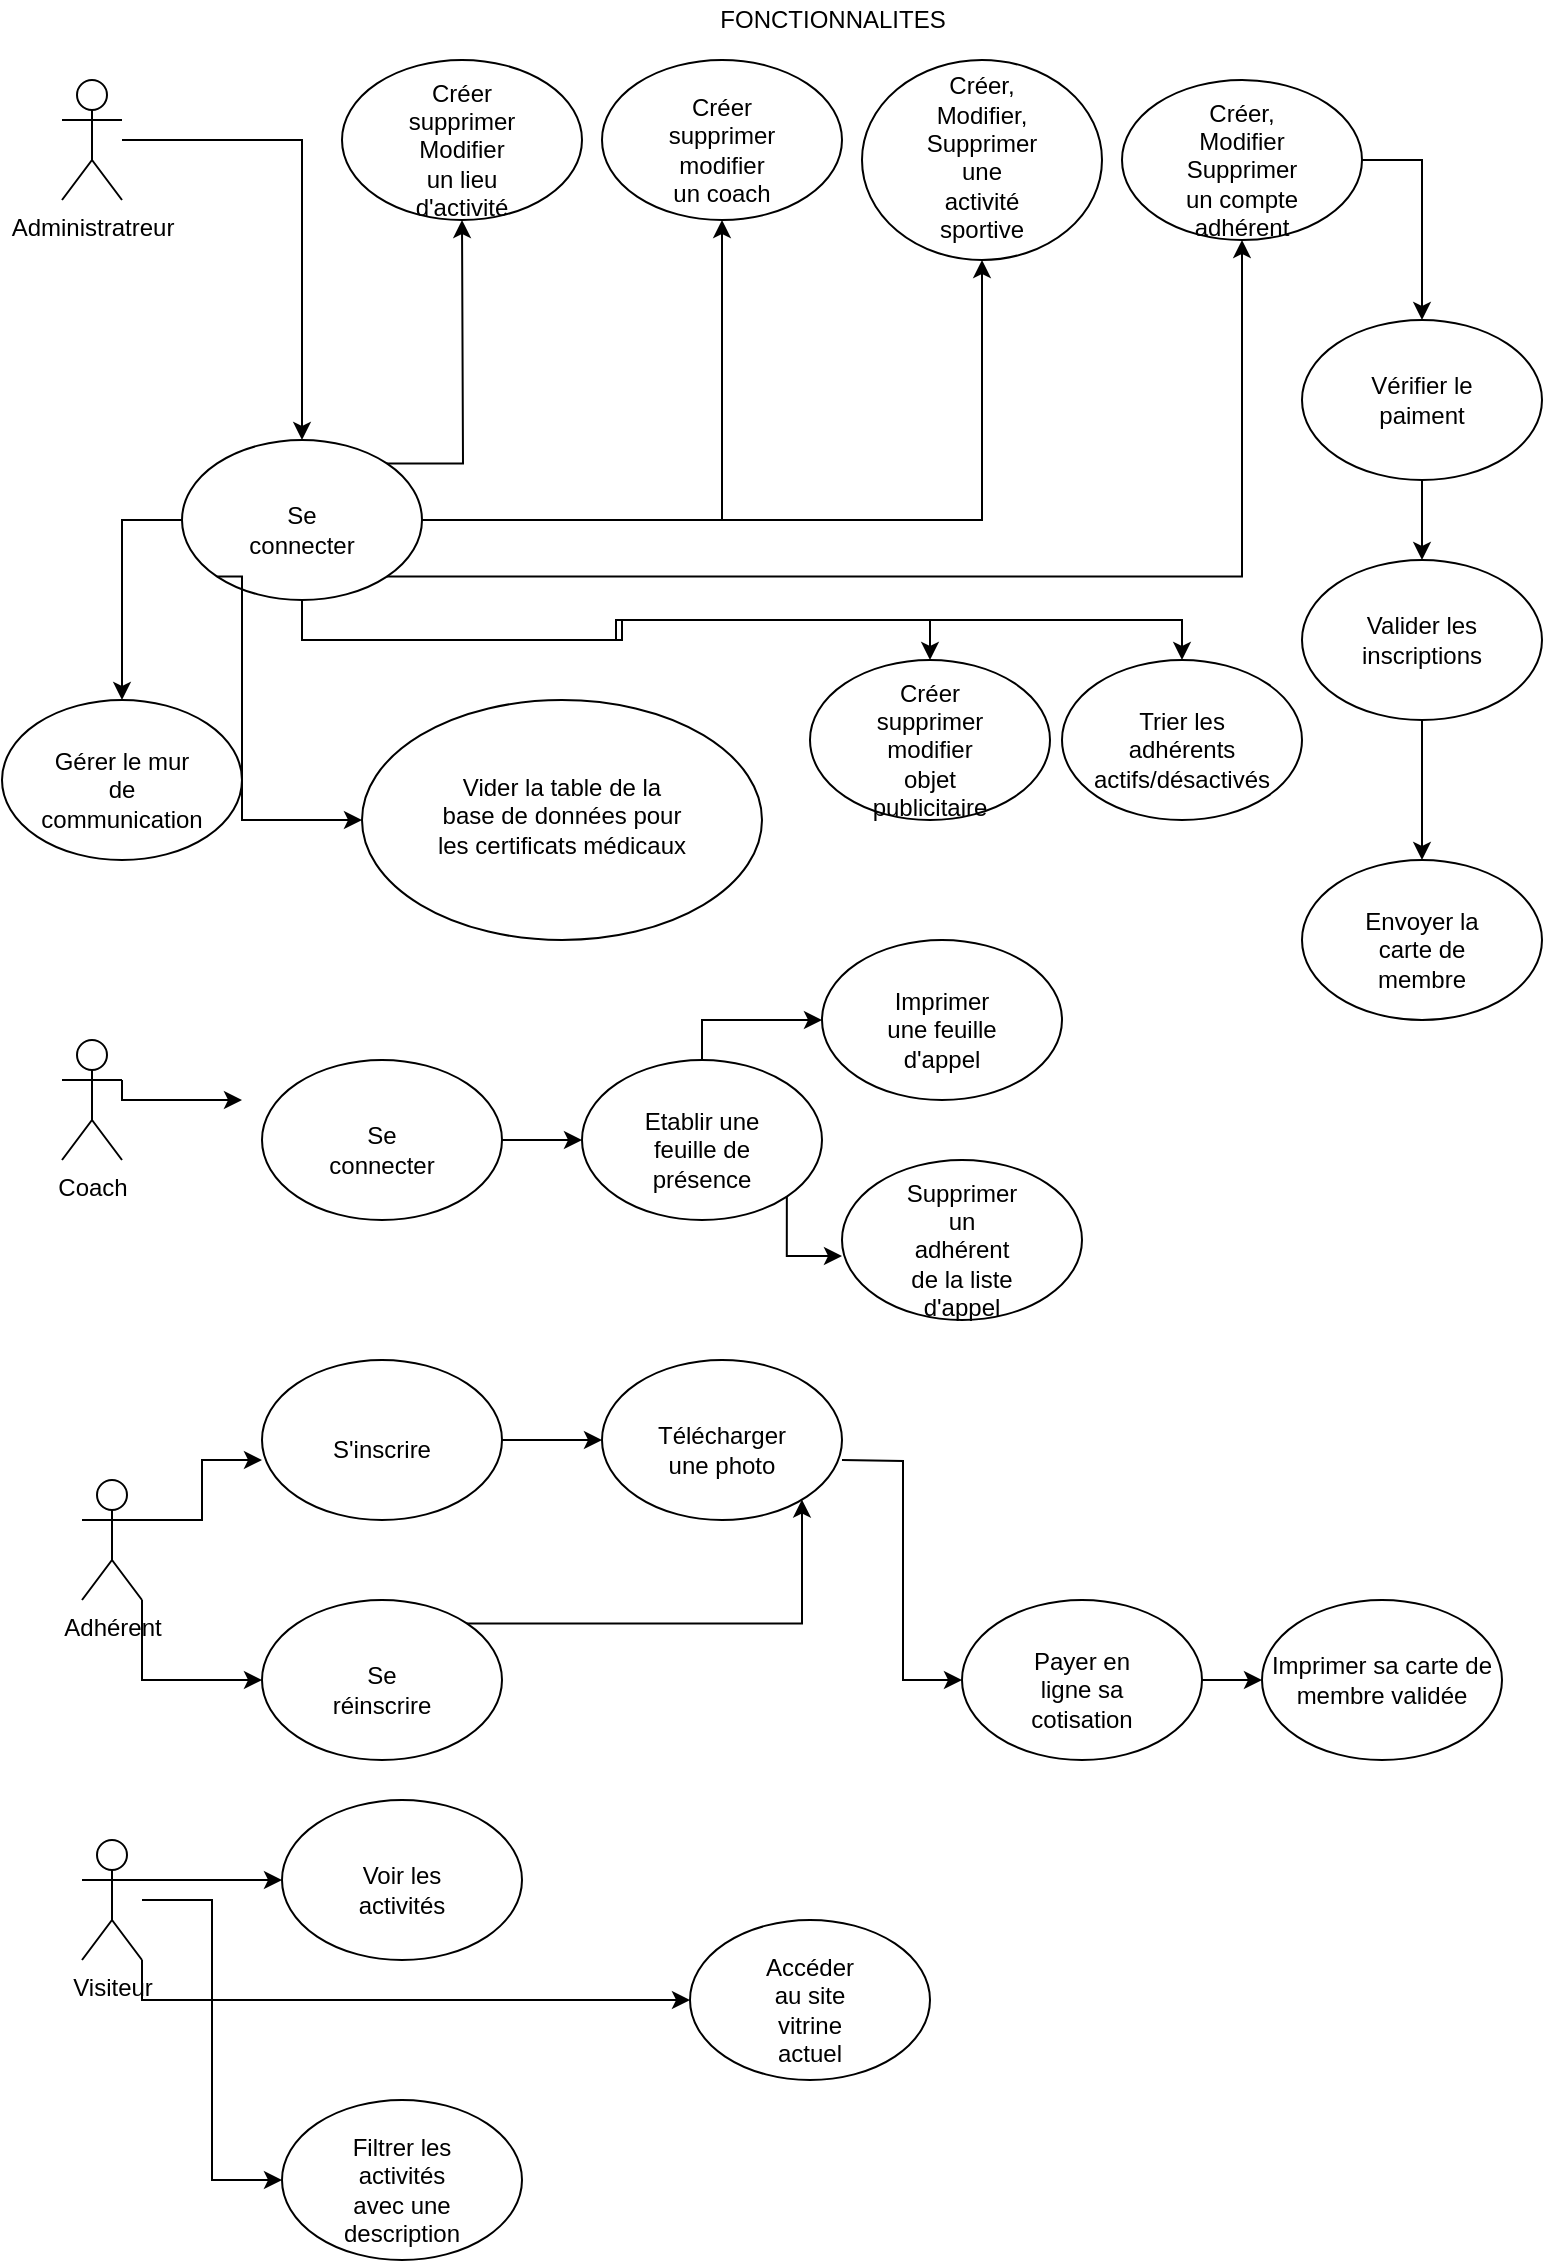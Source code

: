 <mxfile version="20.2.7" type="github">
  <diagram id="qK3ndJ8vobAHwSTOdm2D" name="Page-1">
    <mxGraphModel dx="796" dy="481" grid="1" gridSize="10" guides="1" tooltips="1" connect="1" arrows="1" fold="1" page="1" pageScale="1" pageWidth="827" pageHeight="1169" math="0" shadow="0">
      <root>
        <mxCell id="0" />
        <mxCell id="1" parent="0" />
        <mxCell id="0PWhPM4OeQrNOZr9RrbP-1" style="edgeStyle=orthogonalEdgeStyle;rounded=0;orthogonalLoop=1;jettySize=auto;html=1;" parent="1" source="gu2cB1POXuugDk-acsue-1" target="gu2cB1POXuugDk-acsue-23" edge="1">
          <mxGeometry relative="1" as="geometry" />
        </mxCell>
        <mxCell id="gu2cB1POXuugDk-acsue-1" value="Administratreur" style="shape=umlActor;verticalLabelPosition=bottom;verticalAlign=top;html=1;outlineConnect=0;" parent="1" vertex="1">
          <mxGeometry x="40" y="50" width="30" height="60" as="geometry" />
        </mxCell>
        <mxCell id="0PWhPM4OeQrNOZr9RrbP-6" style="edgeStyle=orthogonalEdgeStyle;rounded=0;orthogonalLoop=1;jettySize=auto;html=1;exitX=1;exitY=0.333;exitDx=0;exitDy=0;exitPerimeter=0;entryX=0;entryY=0.625;entryDx=0;entryDy=0;entryPerimeter=0;" parent="1" source="gu2cB1POXuugDk-acsue-4" target="gu2cB1POXuugDk-acsue-47" edge="1">
          <mxGeometry relative="1" as="geometry" />
        </mxCell>
        <mxCell id="0PWhPM4OeQrNOZr9RrbP-7" style="edgeStyle=orthogonalEdgeStyle;rounded=0;orthogonalLoop=1;jettySize=auto;html=1;exitX=1;exitY=1;exitDx=0;exitDy=0;exitPerimeter=0;" parent="1" source="gu2cB1POXuugDk-acsue-4" target="gu2cB1POXuugDk-acsue-41" edge="1">
          <mxGeometry relative="1" as="geometry" />
        </mxCell>
        <mxCell id="gu2cB1POXuugDk-acsue-4" value="Adhérent" style="shape=umlActor;verticalLabelPosition=bottom;verticalAlign=top;html=1;outlineConnect=0;" parent="1" vertex="1">
          <mxGeometry x="50" y="750" width="30" height="60" as="geometry" />
        </mxCell>
        <mxCell id="0PWhPM4OeQrNOZr9RrbP-9" style="edgeStyle=orthogonalEdgeStyle;rounded=0;orthogonalLoop=1;jettySize=auto;html=1;exitX=1;exitY=0.333;exitDx=0;exitDy=0;exitPerimeter=0;entryX=0;entryY=0.5;entryDx=0;entryDy=0;" parent="1" source="gu2cB1POXuugDk-acsue-5" target="gu2cB1POXuugDk-acsue-80" edge="1">
          <mxGeometry relative="1" as="geometry" />
        </mxCell>
        <mxCell id="0PWhPM4OeQrNOZr9RrbP-10" style="edgeStyle=orthogonalEdgeStyle;rounded=0;orthogonalLoop=1;jettySize=auto;html=1;exitX=1;exitY=1;exitDx=0;exitDy=0;exitPerimeter=0;" parent="1" source="gu2cB1POXuugDk-acsue-5" target="gu2cB1POXuugDk-acsue-83" edge="1">
          <mxGeometry relative="1" as="geometry" />
        </mxCell>
        <mxCell id="Yv7UiC_x-SnV9In6rRM3-21" style="edgeStyle=orthogonalEdgeStyle;rounded=0;orthogonalLoop=1;jettySize=auto;html=1;entryX=0;entryY=0.5;entryDx=0;entryDy=0;" edge="1" parent="1" source="gu2cB1POXuugDk-acsue-5" target="Yv7UiC_x-SnV9In6rRM3-18">
          <mxGeometry relative="1" as="geometry" />
        </mxCell>
        <mxCell id="gu2cB1POXuugDk-acsue-5" value="Visiteur" style="shape=umlActor;verticalLabelPosition=bottom;verticalAlign=top;html=1;outlineConnect=0;" parent="1" vertex="1">
          <mxGeometry x="50" y="930" width="30" height="60" as="geometry" />
        </mxCell>
        <mxCell id="0PWhPM4OeQrNOZr9RrbP-16" style="edgeStyle=orthogonalEdgeStyle;rounded=0;orthogonalLoop=1;jettySize=auto;html=1;exitX=1;exitY=0.333;exitDx=0;exitDy=0;exitPerimeter=0;" parent="1" source="gu2cB1POXuugDk-acsue-15" edge="1">
          <mxGeometry relative="1" as="geometry">
            <mxPoint x="130" y="560" as="targetPoint" />
            <Array as="points">
              <mxPoint x="70" y="560" />
            </Array>
          </mxGeometry>
        </mxCell>
        <mxCell id="gu2cB1POXuugDk-acsue-15" value="Coach" style="shape=umlActor;verticalLabelPosition=bottom;verticalAlign=top;html=1;outlineConnect=0;" parent="1" vertex="1">
          <mxGeometry x="40" y="530" width="30" height="60" as="geometry" />
        </mxCell>
        <mxCell id="gu2cB1POXuugDk-acsue-29" value="" style="group" parent="1" vertex="1" connectable="0">
          <mxGeometry x="100" y="230" width="120" height="80" as="geometry" />
        </mxCell>
        <mxCell id="gu2cB1POXuugDk-acsue-23" value="" style="ellipse;whiteSpace=wrap;html=1;" parent="gu2cB1POXuugDk-acsue-29" vertex="1">
          <mxGeometry width="120" height="80" as="geometry" />
        </mxCell>
        <mxCell id="gu2cB1POXuugDk-acsue-24" value="Se connecter" style="text;html=1;strokeColor=none;fillColor=none;align=center;verticalAlign=middle;whiteSpace=wrap;rounded=0;" parent="gu2cB1POXuugDk-acsue-29" vertex="1">
          <mxGeometry x="30" y="30" width="60" height="30" as="geometry" />
        </mxCell>
        <mxCell id="gu2cB1POXuugDk-acsue-37" value="" style="group" parent="1" vertex="1" connectable="0">
          <mxGeometry x="440" y="40" width="120" height="100" as="geometry" />
        </mxCell>
        <mxCell id="gu2cB1POXuugDk-acsue-38" value="" style="ellipse;whiteSpace=wrap;html=1;" parent="gu2cB1POXuugDk-acsue-37" vertex="1">
          <mxGeometry width="120" height="100" as="geometry" />
        </mxCell>
        <mxCell id="gu2cB1POXuugDk-acsue-39" value="&lt;div&gt;Créer, Modifier, Supprimer une activité sportive&lt;/div&gt;&lt;div&gt;&lt;br&gt;&lt;/div&gt;" style="text;html=1;strokeColor=none;fillColor=none;align=center;verticalAlign=middle;whiteSpace=wrap;rounded=0;" parent="gu2cB1POXuugDk-acsue-37" vertex="1">
          <mxGeometry x="30" y="37.5" width="60" height="37.5" as="geometry" />
        </mxCell>
        <mxCell id="gu2cB1POXuugDk-acsue-40" value="" style="group" parent="1" vertex="1" connectable="0">
          <mxGeometry x="140" y="810" width="120" height="80" as="geometry" />
        </mxCell>
        <mxCell id="gu2cB1POXuugDk-acsue-41" value="" style="ellipse;whiteSpace=wrap;html=1;" parent="gu2cB1POXuugDk-acsue-40" vertex="1">
          <mxGeometry width="120" height="80" as="geometry" />
        </mxCell>
        <mxCell id="gu2cB1POXuugDk-acsue-42" value="&lt;div&gt;Se réinscrire&lt;/div&gt;" style="text;html=1;strokeColor=none;fillColor=none;align=center;verticalAlign=middle;whiteSpace=wrap;rounded=0;" parent="gu2cB1POXuugDk-acsue-40" vertex="1">
          <mxGeometry x="30" y="30" width="60" height="30" as="geometry" />
        </mxCell>
        <mxCell id="gu2cB1POXuugDk-acsue-43" value="" style="group" parent="1" vertex="1" connectable="0">
          <mxGeometry x="300" y="540" width="120" height="80" as="geometry" />
        </mxCell>
        <mxCell id="gu2cB1POXuugDk-acsue-44" value="" style="ellipse;whiteSpace=wrap;html=1;" parent="gu2cB1POXuugDk-acsue-43" vertex="1">
          <mxGeometry width="120" height="80" as="geometry" />
        </mxCell>
        <mxCell id="gu2cB1POXuugDk-acsue-45" value="Etablir une feuille de présence " style="text;html=1;strokeColor=none;fillColor=none;align=center;verticalAlign=middle;whiteSpace=wrap;rounded=0;" parent="gu2cB1POXuugDk-acsue-43" vertex="1">
          <mxGeometry x="30" y="30" width="60" height="30" as="geometry" />
        </mxCell>
        <mxCell id="gu2cB1POXuugDk-acsue-46" value="" style="group" parent="1" vertex="1" connectable="0">
          <mxGeometry x="140" y="690" width="120" height="80" as="geometry" />
        </mxCell>
        <mxCell id="gu2cB1POXuugDk-acsue-47" value="" style="ellipse;whiteSpace=wrap;html=1;" parent="gu2cB1POXuugDk-acsue-46" vertex="1">
          <mxGeometry width="120" height="80" as="geometry" />
        </mxCell>
        <mxCell id="gu2cB1POXuugDk-acsue-48" value="S&#39;inscrire" style="text;html=1;strokeColor=none;fillColor=none;align=center;verticalAlign=middle;whiteSpace=wrap;rounded=0;" parent="gu2cB1POXuugDk-acsue-46" vertex="1">
          <mxGeometry x="30" y="30" width="60" height="30" as="geometry" />
        </mxCell>
        <mxCell id="gu2cB1POXuugDk-acsue-52" value="" style="group" parent="1" vertex="1" connectable="0">
          <mxGeometry x="570" y="50" width="120" height="80" as="geometry" />
        </mxCell>
        <mxCell id="gu2cB1POXuugDk-acsue-53" value="" style="ellipse;whiteSpace=wrap;html=1;" parent="gu2cB1POXuugDk-acsue-52" vertex="1">
          <mxGeometry width="120" height="80" as="geometry" />
        </mxCell>
        <mxCell id="gu2cB1POXuugDk-acsue-54" value="Créer, Modifier Supprimer un compte adhérent" style="text;html=1;strokeColor=none;fillColor=none;align=center;verticalAlign=middle;whiteSpace=wrap;rounded=0;" parent="gu2cB1POXuugDk-acsue-52" vertex="1">
          <mxGeometry x="30" y="30" width="60" height="30" as="geometry" />
        </mxCell>
        <mxCell id="gu2cB1POXuugDk-acsue-58" value="" style="group" parent="1" vertex="1" connectable="0">
          <mxGeometry x="490" y="810" width="120" height="80" as="geometry" />
        </mxCell>
        <mxCell id="gu2cB1POXuugDk-acsue-59" value="" style="ellipse;whiteSpace=wrap;html=1;" parent="gu2cB1POXuugDk-acsue-58" vertex="1">
          <mxGeometry width="120" height="80" as="geometry" />
        </mxCell>
        <mxCell id="gu2cB1POXuugDk-acsue-60" value="&lt;div&gt;Payer en ligne sa cotisation&lt;/div&gt;" style="text;html=1;strokeColor=none;fillColor=none;align=center;verticalAlign=middle;whiteSpace=wrap;rounded=0;" parent="gu2cB1POXuugDk-acsue-58" vertex="1">
          <mxGeometry x="30" y="30" width="60" height="30" as="geometry" />
        </mxCell>
        <mxCell id="gu2cB1POXuugDk-acsue-61" value="" style="group" parent="1" vertex="1" connectable="0">
          <mxGeometry x="310" y="690" width="120" height="80" as="geometry" />
        </mxCell>
        <mxCell id="gu2cB1POXuugDk-acsue-62" value="" style="ellipse;whiteSpace=wrap;html=1;" parent="gu2cB1POXuugDk-acsue-61" vertex="1">
          <mxGeometry width="120" height="80" as="geometry" />
        </mxCell>
        <mxCell id="gu2cB1POXuugDk-acsue-63" value="Télécharger une photo" style="text;html=1;strokeColor=none;fillColor=none;align=center;verticalAlign=middle;whiteSpace=wrap;rounded=0;" parent="gu2cB1POXuugDk-acsue-61" vertex="1">
          <mxGeometry x="30" y="30" width="60" height="30" as="geometry" />
        </mxCell>
        <mxCell id="gu2cB1POXuugDk-acsue-64" value="" style="group" parent="1" vertex="1" connectable="0">
          <mxGeometry x="660" y="440" width="120" height="80" as="geometry" />
        </mxCell>
        <mxCell id="gu2cB1POXuugDk-acsue-65" value="" style="ellipse;whiteSpace=wrap;html=1;" parent="gu2cB1POXuugDk-acsue-64" vertex="1">
          <mxGeometry width="120" height="80" as="geometry" />
        </mxCell>
        <mxCell id="gu2cB1POXuugDk-acsue-66" value="Envoyer la carte de membre" style="text;html=1;strokeColor=none;fillColor=none;align=center;verticalAlign=middle;whiteSpace=wrap;rounded=0;" parent="gu2cB1POXuugDk-acsue-64" vertex="1">
          <mxGeometry x="30" y="30" width="60" height="30" as="geometry" />
        </mxCell>
        <mxCell id="gu2cB1POXuugDk-acsue-67" value="" style="group" parent="1" vertex="1" connectable="0">
          <mxGeometry x="310" y="40" width="120" height="80" as="geometry" />
        </mxCell>
        <mxCell id="gu2cB1POXuugDk-acsue-68" value="" style="ellipse;whiteSpace=wrap;html=1;" parent="gu2cB1POXuugDk-acsue-67" vertex="1">
          <mxGeometry width="120" height="80" as="geometry" />
        </mxCell>
        <mxCell id="gu2cB1POXuugDk-acsue-69" value="Créer supprimer modifier un coach" style="text;html=1;strokeColor=none;fillColor=none;align=center;verticalAlign=middle;whiteSpace=wrap;rounded=0;" parent="gu2cB1POXuugDk-acsue-67" vertex="1">
          <mxGeometry x="30" y="30" width="60" height="30" as="geometry" />
        </mxCell>
        <mxCell id="gu2cB1POXuugDk-acsue-75" value="" style="group" parent="1" vertex="1" connectable="0">
          <mxGeometry x="660" y="290" width="120" height="80" as="geometry" />
        </mxCell>
        <mxCell id="gu2cB1POXuugDk-acsue-74" value="" style="ellipse;whiteSpace=wrap;html=1;" parent="gu2cB1POXuugDk-acsue-75" vertex="1">
          <mxGeometry width="120" height="80" as="geometry" />
        </mxCell>
        <mxCell id="gu2cB1POXuugDk-acsue-32" value="Valider les inscriptions" style="text;html=1;strokeColor=none;fillColor=none;align=center;verticalAlign=middle;whiteSpace=wrap;rounded=0;" parent="gu2cB1POXuugDk-acsue-75" vertex="1">
          <mxGeometry x="30" y="25" width="60" height="30" as="geometry" />
        </mxCell>
        <mxCell id="gu2cB1POXuugDk-acsue-76" value="" style="group" parent="1" vertex="1" connectable="0">
          <mxGeometry x="180" y="40" width="120" height="80" as="geometry" />
        </mxCell>
        <mxCell id="gu2cB1POXuugDk-acsue-77" value="" style="ellipse;whiteSpace=wrap;html=1;" parent="gu2cB1POXuugDk-acsue-76" vertex="1">
          <mxGeometry width="120" height="80" as="geometry" />
        </mxCell>
        <mxCell id="gu2cB1POXuugDk-acsue-78" value="Créer supprimer Modifier un lieu d&#39;activité" style="text;html=1;strokeColor=none;fillColor=none;align=center;verticalAlign=middle;whiteSpace=wrap;rounded=0;" parent="gu2cB1POXuugDk-acsue-76" vertex="1">
          <mxGeometry x="30" y="30" width="60" height="30" as="geometry" />
        </mxCell>
        <mxCell id="gu2cB1POXuugDk-acsue-79" value="" style="group" parent="1" vertex="1" connectable="0">
          <mxGeometry x="150" y="910" width="120" height="80" as="geometry" />
        </mxCell>
        <mxCell id="gu2cB1POXuugDk-acsue-80" value="" style="ellipse;whiteSpace=wrap;html=1;" parent="gu2cB1POXuugDk-acsue-79" vertex="1">
          <mxGeometry width="120" height="80" as="geometry" />
        </mxCell>
        <mxCell id="gu2cB1POXuugDk-acsue-81" value="Voir les activités" style="text;html=1;strokeColor=none;fillColor=none;align=center;verticalAlign=middle;whiteSpace=wrap;rounded=0;" parent="gu2cB1POXuugDk-acsue-79" vertex="1">
          <mxGeometry x="30" y="30" width="60" height="30" as="geometry" />
        </mxCell>
        <mxCell id="gu2cB1POXuugDk-acsue-82" value="" style="group" parent="1" vertex="1" connectable="0">
          <mxGeometry x="354" y="970" width="120" height="80" as="geometry" />
        </mxCell>
        <mxCell id="gu2cB1POXuugDk-acsue-83" value="" style="ellipse;whiteSpace=wrap;html=1;" parent="gu2cB1POXuugDk-acsue-82" vertex="1">
          <mxGeometry width="120" height="80" as="geometry" />
        </mxCell>
        <mxCell id="gu2cB1POXuugDk-acsue-84" value="Accéder au site vitrine actuel" style="text;html=1;strokeColor=none;fillColor=none;align=center;verticalAlign=middle;whiteSpace=wrap;rounded=0;" parent="gu2cB1POXuugDk-acsue-82" vertex="1">
          <mxGeometry x="30" y="30" width="60" height="30" as="geometry" />
        </mxCell>
        <mxCell id="0PWhPM4OeQrNOZr9RrbP-2" style="edgeStyle=orthogonalEdgeStyle;rounded=0;orthogonalLoop=1;jettySize=auto;html=1;exitX=1;exitY=1;exitDx=0;exitDy=0;" parent="1" source="gu2cB1POXuugDk-acsue-23" target="gu2cB1POXuugDk-acsue-53" edge="1">
          <mxGeometry relative="1" as="geometry">
            <mxPoint x="220" y="260" as="sourcePoint" />
          </mxGeometry>
        </mxCell>
        <mxCell id="0PWhPM4OeQrNOZr9RrbP-3" style="edgeStyle=orthogonalEdgeStyle;rounded=0;orthogonalLoop=1;jettySize=auto;html=1;exitX=1;exitY=0;exitDx=0;exitDy=0;" parent="1" source="gu2cB1POXuugDk-acsue-23" edge="1">
          <mxGeometry relative="1" as="geometry">
            <mxPoint x="240" y="120" as="targetPoint" />
          </mxGeometry>
        </mxCell>
        <mxCell id="0PWhPM4OeQrNOZr9RrbP-5" style="edgeStyle=orthogonalEdgeStyle;rounded=0;orthogonalLoop=1;jettySize=auto;html=1;exitX=1;exitY=0.5;exitDx=0;exitDy=0;entryX=0.5;entryY=1;entryDx=0;entryDy=0;" parent="1" source="gu2cB1POXuugDk-acsue-23" target="gu2cB1POXuugDk-acsue-38" edge="1">
          <mxGeometry relative="1" as="geometry">
            <mxPoint x="530" y="140" as="targetPoint" />
            <Array as="points">
              <mxPoint x="500" y="270" />
            </Array>
          </mxGeometry>
        </mxCell>
        <mxCell id="0PWhPM4OeQrNOZr9RrbP-8" style="edgeStyle=orthogonalEdgeStyle;rounded=0;orthogonalLoop=1;jettySize=auto;html=1;entryX=0;entryY=0.5;entryDx=0;entryDy=0;" parent="1" target="gu2cB1POXuugDk-acsue-59" edge="1">
          <mxGeometry relative="1" as="geometry">
            <mxPoint x="490" y="870" as="targetPoint" />
            <mxPoint x="430" y="740" as="sourcePoint" />
          </mxGeometry>
        </mxCell>
        <mxCell id="0PWhPM4OeQrNOZr9RrbP-11" value="" style="group" parent="1" vertex="1" connectable="0">
          <mxGeometry x="420" y="480" width="120" height="80" as="geometry" />
        </mxCell>
        <mxCell id="0PWhPM4OeQrNOZr9RrbP-12" value="" style="ellipse;whiteSpace=wrap;html=1;" parent="0PWhPM4OeQrNOZr9RrbP-11" vertex="1">
          <mxGeometry width="120" height="80" as="geometry" />
        </mxCell>
        <mxCell id="0PWhPM4OeQrNOZr9RrbP-13" value="Imprimer une feuille d&#39;appel" style="text;html=1;strokeColor=none;fillColor=none;align=center;verticalAlign=middle;whiteSpace=wrap;rounded=0;" parent="0PWhPM4OeQrNOZr9RrbP-11" vertex="1">
          <mxGeometry x="30" y="30" width="60" height="30" as="geometry" />
        </mxCell>
        <mxCell id="0PWhPM4OeQrNOZr9RrbP-14" style="edgeStyle=orthogonalEdgeStyle;rounded=0;orthogonalLoop=1;jettySize=auto;html=1;exitX=1;exitY=0.5;exitDx=0;exitDy=0;" parent="1" source="gu2cB1POXuugDk-acsue-47" target="gu2cB1POXuugDk-acsue-62" edge="1">
          <mxGeometry relative="1" as="geometry">
            <Array as="points" />
          </mxGeometry>
        </mxCell>
        <mxCell id="0PWhPM4OeQrNOZr9RrbP-15" style="edgeStyle=orthogonalEdgeStyle;rounded=0;orthogonalLoop=1;jettySize=auto;html=1;exitX=1;exitY=0;exitDx=0;exitDy=0;" parent="1" source="gu2cB1POXuugDk-acsue-41" target="gu2cB1POXuugDk-acsue-62" edge="1">
          <mxGeometry relative="1" as="geometry">
            <Array as="points">
              <mxPoint x="410" y="822" />
            </Array>
          </mxGeometry>
        </mxCell>
        <mxCell id="0PWhPM4OeQrNOZr9RrbP-19" style="edgeStyle=orthogonalEdgeStyle;rounded=0;orthogonalLoop=1;jettySize=auto;html=1;exitX=1;exitY=0.5;exitDx=0;exitDy=0;" parent="1" source="gu2cB1POXuugDk-acsue-23" target="gu2cB1POXuugDk-acsue-68" edge="1">
          <mxGeometry relative="1" as="geometry" />
        </mxCell>
        <mxCell id="0PWhPM4OeQrNOZr9RrbP-20" style="edgeStyle=orthogonalEdgeStyle;rounded=0;orthogonalLoop=1;jettySize=auto;html=1;exitX=1;exitY=0.5;exitDx=0;exitDy=0;" parent="1" source="gu2cB1POXuugDk-acsue-53" target="PKk0uv50f3nuUPeXHIWq-14" edge="1">
          <mxGeometry relative="1" as="geometry">
            <mxPoint x="730" y="160" as="targetPoint" />
          </mxGeometry>
        </mxCell>
        <mxCell id="0PWhPM4OeQrNOZr9RrbP-21" style="edgeStyle=orthogonalEdgeStyle;rounded=0;orthogonalLoop=1;jettySize=auto;html=1;exitX=0.5;exitY=1;exitDx=0;exitDy=0;" parent="1" source="gu2cB1POXuugDk-acsue-74" target="gu2cB1POXuugDk-acsue-65" edge="1">
          <mxGeometry relative="1" as="geometry" />
        </mxCell>
        <mxCell id="PKk0uv50f3nuUPeXHIWq-1" value="" style="group" parent="1" vertex="1" connectable="0">
          <mxGeometry x="140" y="540" width="120" height="80" as="geometry" />
        </mxCell>
        <mxCell id="PKk0uv50f3nuUPeXHIWq-2" value="" style="ellipse;whiteSpace=wrap;html=1;" parent="PKk0uv50f3nuUPeXHIWq-1" vertex="1">
          <mxGeometry width="120" height="80" as="geometry" />
        </mxCell>
        <mxCell id="PKk0uv50f3nuUPeXHIWq-3" value="&lt;div&gt;Se connecter&lt;/div&gt;" style="text;html=1;strokeColor=none;fillColor=none;align=center;verticalAlign=middle;whiteSpace=wrap;rounded=0;" parent="PKk0uv50f3nuUPeXHIWq-1" vertex="1">
          <mxGeometry x="30" y="30" width="60" height="30" as="geometry" />
        </mxCell>
        <mxCell id="PKk0uv50f3nuUPeXHIWq-6" value="" style="group" parent="1" vertex="1" connectable="0">
          <mxGeometry x="430" y="590" width="120" height="80" as="geometry" />
        </mxCell>
        <mxCell id="PKk0uv50f3nuUPeXHIWq-7" value="" style="ellipse;whiteSpace=wrap;html=1;" parent="PKk0uv50f3nuUPeXHIWq-6" vertex="1">
          <mxGeometry width="120" height="80" as="geometry" />
        </mxCell>
        <mxCell id="PKk0uv50f3nuUPeXHIWq-8" value="Supprimer un adhérent de la liste d&#39;appel" style="text;html=1;strokeColor=none;fillColor=none;align=center;verticalAlign=middle;whiteSpace=wrap;rounded=0;" parent="PKk0uv50f3nuUPeXHIWq-6" vertex="1">
          <mxGeometry x="30" y="30" width="60" height="30" as="geometry" />
        </mxCell>
        <mxCell id="PKk0uv50f3nuUPeXHIWq-9" style="edgeStyle=orthogonalEdgeStyle;rounded=0;orthogonalLoop=1;jettySize=auto;html=1;exitX=1;exitY=1;exitDx=0;exitDy=0;entryX=0;entryY=0.6;entryDx=0;entryDy=0;entryPerimeter=0;" parent="1" source="gu2cB1POXuugDk-acsue-44" target="PKk0uv50f3nuUPeXHIWq-7" edge="1">
          <mxGeometry relative="1" as="geometry">
            <Array as="points">
              <mxPoint x="402" y="638" />
            </Array>
          </mxGeometry>
        </mxCell>
        <mxCell id="PKk0uv50f3nuUPeXHIWq-11" style="edgeStyle=orthogonalEdgeStyle;rounded=0;orthogonalLoop=1;jettySize=auto;html=1;exitX=1;exitY=0.5;exitDx=0;exitDy=0;" parent="1" source="PKk0uv50f3nuUPeXHIWq-2" edge="1">
          <mxGeometry relative="1" as="geometry">
            <mxPoint x="300" y="580" as="targetPoint" />
          </mxGeometry>
        </mxCell>
        <mxCell id="PKk0uv50f3nuUPeXHIWq-12" style="edgeStyle=orthogonalEdgeStyle;rounded=0;orthogonalLoop=1;jettySize=auto;html=1;exitX=0.5;exitY=0;exitDx=0;exitDy=0;entryX=0;entryY=0.5;entryDx=0;entryDy=0;" parent="1" source="gu2cB1POXuugDk-acsue-44" target="0PWhPM4OeQrNOZr9RrbP-12" edge="1">
          <mxGeometry relative="1" as="geometry" />
        </mxCell>
        <mxCell id="PKk0uv50f3nuUPeXHIWq-13" value="" style="group" parent="1" vertex="1" connectable="0">
          <mxGeometry x="660" y="170" width="120" height="80" as="geometry" />
        </mxCell>
        <mxCell id="PKk0uv50f3nuUPeXHIWq-14" value="" style="ellipse;whiteSpace=wrap;html=1;" parent="PKk0uv50f3nuUPeXHIWq-13" vertex="1">
          <mxGeometry width="120" height="80" as="geometry" />
        </mxCell>
        <mxCell id="PKk0uv50f3nuUPeXHIWq-15" value="Vérifier le paiment" style="text;html=1;strokeColor=none;fillColor=none;align=center;verticalAlign=middle;whiteSpace=wrap;rounded=0;" parent="PKk0uv50f3nuUPeXHIWq-13" vertex="1">
          <mxGeometry x="30" y="25" width="60" height="30" as="geometry" />
        </mxCell>
        <mxCell id="PKk0uv50f3nuUPeXHIWq-17" style="edgeStyle=orthogonalEdgeStyle;rounded=0;orthogonalLoop=1;jettySize=auto;html=1;exitX=0.5;exitY=1;exitDx=0;exitDy=0;entryX=0.5;entryY=0;entryDx=0;entryDy=0;" parent="1" source="PKk0uv50f3nuUPeXHIWq-14" target="gu2cB1POXuugDk-acsue-74" edge="1">
          <mxGeometry relative="1" as="geometry" />
        </mxCell>
        <mxCell id="PKk0uv50f3nuUPeXHIWq-18" value="Imprimer sa carte de membre validée" style="ellipse;whiteSpace=wrap;html=1;" parent="1" vertex="1">
          <mxGeometry x="640" y="810" width="120" height="80" as="geometry" />
        </mxCell>
        <mxCell id="PKk0uv50f3nuUPeXHIWq-19" style="edgeStyle=orthogonalEdgeStyle;rounded=0;orthogonalLoop=1;jettySize=auto;html=1;exitX=1;exitY=0.5;exitDx=0;exitDy=0;entryX=0;entryY=0.5;entryDx=0;entryDy=0;" parent="1" source="gu2cB1POXuugDk-acsue-59" target="PKk0uv50f3nuUPeXHIWq-18" edge="1">
          <mxGeometry relative="1" as="geometry" />
        </mxCell>
        <mxCell id="PKk0uv50f3nuUPeXHIWq-20" value="" style="group" parent="1" vertex="1" connectable="0">
          <mxGeometry x="190" y="360" width="200" height="120" as="geometry" />
        </mxCell>
        <mxCell id="PKk0uv50f3nuUPeXHIWq-21" value="" style="ellipse;whiteSpace=wrap;html=1;" parent="PKk0uv50f3nuUPeXHIWq-20" vertex="1">
          <mxGeometry width="200" height="120" as="geometry" />
        </mxCell>
        <mxCell id="PKk0uv50f3nuUPeXHIWq-22" value="Vider la table de la base de données pour les certificats médicaux" style="text;html=1;strokeColor=none;fillColor=none;align=center;verticalAlign=middle;whiteSpace=wrap;rounded=0;" parent="PKk0uv50f3nuUPeXHIWq-20" vertex="1">
          <mxGeometry x="35" y="30" width="130" height="55" as="geometry" />
        </mxCell>
        <mxCell id="PKk0uv50f3nuUPeXHIWq-24" value="FONCTIONNALITES" style="text;html=1;resizable=0;autosize=1;align=center;verticalAlign=middle;points=[];fillColor=none;strokeColor=none;rounded=0;" parent="1" vertex="1">
          <mxGeometry x="360" y="10" width="130" height="20" as="geometry" />
        </mxCell>
        <mxCell id="Yv7UiC_x-SnV9In6rRM3-2" value="" style="ellipse;whiteSpace=wrap;html=1;" vertex="1" parent="1">
          <mxGeometry x="414" y="340" width="120" height="80" as="geometry" />
        </mxCell>
        <mxCell id="Yv7UiC_x-SnV9In6rRM3-1" value="" style="group" vertex="1" connectable="0" parent="1">
          <mxGeometry x="414" y="340" width="120" height="80" as="geometry" />
        </mxCell>
        <mxCell id="Yv7UiC_x-SnV9In6rRM3-3" value="Créer supprimer modifier objet publicitaire" style="text;html=1;strokeColor=none;fillColor=none;align=center;verticalAlign=middle;whiteSpace=wrap;rounded=0;" vertex="1" parent="Yv7UiC_x-SnV9In6rRM3-1">
          <mxGeometry x="30" y="30" width="60" height="30" as="geometry" />
        </mxCell>
        <mxCell id="Yv7UiC_x-SnV9In6rRM3-6" value="" style="ellipse;whiteSpace=wrap;html=1;" vertex="1" parent="1">
          <mxGeometry x="10" y="360" width="120" height="80" as="geometry" />
        </mxCell>
        <mxCell id="Yv7UiC_x-SnV9In6rRM3-7" value="" style="group" vertex="1" connectable="0" parent="1">
          <mxGeometry x="10" y="360" width="120" height="80" as="geometry" />
        </mxCell>
        <mxCell id="Yv7UiC_x-SnV9In6rRM3-8" value="Gérer le mur de communication" style="text;html=1;strokeColor=none;fillColor=none;align=center;verticalAlign=middle;whiteSpace=wrap;rounded=0;" vertex="1" parent="Yv7UiC_x-SnV9In6rRM3-7">
          <mxGeometry x="30" y="30" width="60" height="30" as="geometry" />
        </mxCell>
        <mxCell id="Yv7UiC_x-SnV9In6rRM3-10" style="edgeStyle=orthogonalEdgeStyle;rounded=0;orthogonalLoop=1;jettySize=auto;html=1;exitX=0;exitY=0.5;exitDx=0;exitDy=0;" edge="1" parent="1" source="gu2cB1POXuugDk-acsue-23" target="Yv7UiC_x-SnV9In6rRM3-6">
          <mxGeometry relative="1" as="geometry" />
        </mxCell>
        <mxCell id="Yv7UiC_x-SnV9In6rRM3-11" style="edgeStyle=orthogonalEdgeStyle;rounded=0;orthogonalLoop=1;jettySize=auto;html=1;exitX=0;exitY=1;exitDx=0;exitDy=0;entryX=0;entryY=0.5;entryDx=0;entryDy=0;" edge="1" parent="1" source="gu2cB1POXuugDk-acsue-23" target="PKk0uv50f3nuUPeXHIWq-21">
          <mxGeometry relative="1" as="geometry">
            <Array as="points">
              <mxPoint x="130" y="298" />
              <mxPoint x="130" y="420" />
            </Array>
          </mxGeometry>
        </mxCell>
        <mxCell id="Yv7UiC_x-SnV9In6rRM3-12" style="edgeStyle=orthogonalEdgeStyle;rounded=0;orthogonalLoop=1;jettySize=auto;html=1;exitX=0.5;exitY=1;exitDx=0;exitDy=0;" edge="1" parent="1" source="gu2cB1POXuugDk-acsue-23" target="Yv7UiC_x-SnV9In6rRM3-2">
          <mxGeometry relative="1" as="geometry" />
        </mxCell>
        <mxCell id="Yv7UiC_x-SnV9In6rRM3-13" value="" style="ellipse;whiteSpace=wrap;html=1;" vertex="1" parent="1">
          <mxGeometry x="540" y="340" width="120" height="80" as="geometry" />
        </mxCell>
        <mxCell id="Yv7UiC_x-SnV9In6rRM3-14" value="" style="group" vertex="1" connectable="0" parent="1">
          <mxGeometry x="540" y="340" width="120" height="80" as="geometry" />
        </mxCell>
        <mxCell id="Yv7UiC_x-SnV9In6rRM3-15" value="Trier les adhérents actifs/désactivés" style="text;html=1;strokeColor=none;fillColor=none;align=center;verticalAlign=middle;whiteSpace=wrap;rounded=0;" vertex="1" parent="Yv7UiC_x-SnV9In6rRM3-14">
          <mxGeometry x="30" y="30" width="60" height="30" as="geometry" />
        </mxCell>
        <mxCell id="Yv7UiC_x-SnV9In6rRM3-16" style="edgeStyle=orthogonalEdgeStyle;rounded=0;orthogonalLoop=1;jettySize=auto;html=1;exitX=0.5;exitY=1;exitDx=0;exitDy=0;" edge="1" parent="1" source="gu2cB1POXuugDk-acsue-23">
          <mxGeometry relative="1" as="geometry">
            <mxPoint x="600" y="340" as="targetPoint" />
            <Array as="points">
              <mxPoint x="160" y="330" />
              <mxPoint x="320" y="330" />
              <mxPoint x="320" y="320" />
              <mxPoint x="600" y="320" />
            </Array>
          </mxGeometry>
        </mxCell>
        <mxCell id="Yv7UiC_x-SnV9In6rRM3-17" value="" style="group" vertex="1" connectable="0" parent="1">
          <mxGeometry x="150" y="1060" width="120" height="80" as="geometry" />
        </mxCell>
        <mxCell id="Yv7UiC_x-SnV9In6rRM3-18" value="" style="ellipse;whiteSpace=wrap;html=1;" vertex="1" parent="Yv7UiC_x-SnV9In6rRM3-17">
          <mxGeometry width="120" height="80" as="geometry" />
        </mxCell>
        <mxCell id="Yv7UiC_x-SnV9In6rRM3-19" value="Filtrer les activités avec une description" style="text;html=1;strokeColor=none;fillColor=none;align=center;verticalAlign=middle;whiteSpace=wrap;rounded=0;" vertex="1" parent="Yv7UiC_x-SnV9In6rRM3-17">
          <mxGeometry x="30" y="30" width="60" height="30" as="geometry" />
        </mxCell>
      </root>
    </mxGraphModel>
  </diagram>
</mxfile>
